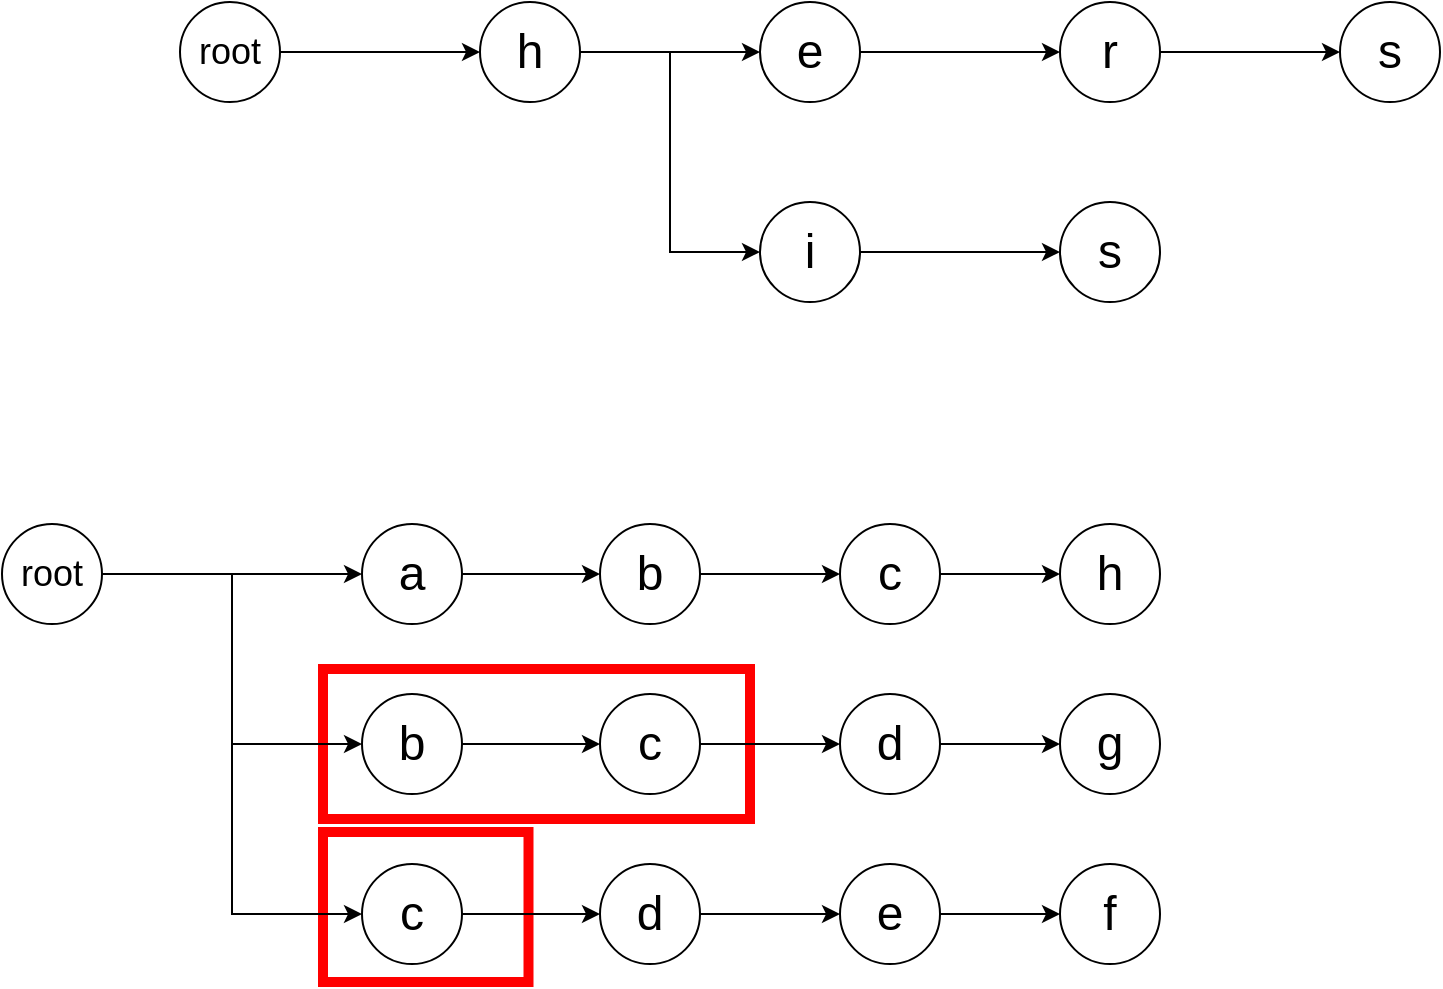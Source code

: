 <mxfile version="24.7.12">
  <diagram name="第 1 页" id="7SWY5ybeSa3ooZxuzN5h">
    <mxGraphModel dx="1166" dy="665" grid="0" gridSize="10" guides="1" tooltips="1" connect="1" arrows="1" fold="1" page="0" pageScale="1" pageWidth="1169" pageHeight="827" math="0" shadow="0">
      <root>
        <mxCell id="0" />
        <mxCell id="1" parent="0" />
        <mxCell id="tAvv9DdRDTr8YSpIfmkk-43" value="" style="rounded=0;whiteSpace=wrap;html=1;color=red;strokeColor=#ff0000;strokeWidth=5;" vertex="1" parent="1">
          <mxGeometry x="231.5" y="585" width="102.75" height="75" as="geometry" />
        </mxCell>
        <mxCell id="tAvv9DdRDTr8YSpIfmkk-42" value="" style="rounded=0;whiteSpace=wrap;html=1;color=red;strokeColor=#ff0000;strokeWidth=5;" vertex="1" parent="1">
          <mxGeometry x="231.5" y="503.5" width="213.5" height="75" as="geometry" />
        </mxCell>
        <mxCell id="tAvv9DdRDTr8YSpIfmkk-7" style="edgeStyle=orthogonalEdgeStyle;rounded=0;orthogonalLoop=1;jettySize=auto;html=1;exitX=1;exitY=0.5;exitDx=0;exitDy=0;entryX=0;entryY=0.5;entryDx=0;entryDy=0;" edge="1" parent="1" source="tAvv9DdRDTr8YSpIfmkk-1" target="tAvv9DdRDTr8YSpIfmkk-2">
          <mxGeometry relative="1" as="geometry" />
        </mxCell>
        <mxCell id="tAvv9DdRDTr8YSpIfmkk-10" style="edgeStyle=orthogonalEdgeStyle;rounded=0;orthogonalLoop=1;jettySize=auto;html=1;exitX=1;exitY=0.5;exitDx=0;exitDy=0;entryX=0;entryY=0.5;entryDx=0;entryDy=0;" edge="1" parent="1" source="tAvv9DdRDTr8YSpIfmkk-1" target="tAvv9DdRDTr8YSpIfmkk-5">
          <mxGeometry relative="1" as="geometry" />
        </mxCell>
        <mxCell id="tAvv9DdRDTr8YSpIfmkk-1" value="&lt;font style=&quot;font-size: 24px;&quot;&gt;h&lt;/font&gt;" style="ellipse;whiteSpace=wrap;html=1;aspect=fixed;" vertex="1" parent="1">
          <mxGeometry x="310" y="170" width="50" height="50" as="geometry" />
        </mxCell>
        <mxCell id="tAvv9DdRDTr8YSpIfmkk-8" style="edgeStyle=orthogonalEdgeStyle;rounded=0;orthogonalLoop=1;jettySize=auto;html=1;exitX=1;exitY=0.5;exitDx=0;exitDy=0;entryX=0;entryY=0.5;entryDx=0;entryDy=0;" edge="1" parent="1" source="tAvv9DdRDTr8YSpIfmkk-2" target="tAvv9DdRDTr8YSpIfmkk-3">
          <mxGeometry relative="1" as="geometry" />
        </mxCell>
        <mxCell id="tAvv9DdRDTr8YSpIfmkk-2" value="&lt;font style=&quot;font-size: 24px;&quot;&gt;e&lt;/font&gt;" style="ellipse;whiteSpace=wrap;html=1;aspect=fixed;" vertex="1" parent="1">
          <mxGeometry x="450" y="170" width="50" height="50" as="geometry" />
        </mxCell>
        <mxCell id="tAvv9DdRDTr8YSpIfmkk-9" style="edgeStyle=orthogonalEdgeStyle;rounded=0;orthogonalLoop=1;jettySize=auto;html=1;exitX=1;exitY=0.5;exitDx=0;exitDy=0;entryX=0;entryY=0.5;entryDx=0;entryDy=0;" edge="1" parent="1" source="tAvv9DdRDTr8YSpIfmkk-3" target="tAvv9DdRDTr8YSpIfmkk-4">
          <mxGeometry relative="1" as="geometry" />
        </mxCell>
        <mxCell id="tAvv9DdRDTr8YSpIfmkk-3" value="&lt;font style=&quot;font-size: 24px;&quot;&gt;r&lt;/font&gt;" style="ellipse;whiteSpace=wrap;html=1;aspect=fixed;" vertex="1" parent="1">
          <mxGeometry x="600" y="170" width="50" height="50" as="geometry" />
        </mxCell>
        <mxCell id="tAvv9DdRDTr8YSpIfmkk-4" value="&lt;font style=&quot;font-size: 24px;&quot;&gt;s&lt;/font&gt;" style="ellipse;whiteSpace=wrap;html=1;aspect=fixed;" vertex="1" parent="1">
          <mxGeometry x="740" y="170" width="50" height="50" as="geometry" />
        </mxCell>
        <mxCell id="tAvv9DdRDTr8YSpIfmkk-11" style="edgeStyle=orthogonalEdgeStyle;rounded=0;orthogonalLoop=1;jettySize=auto;html=1;exitX=1;exitY=0.5;exitDx=0;exitDy=0;" edge="1" parent="1" source="tAvv9DdRDTr8YSpIfmkk-5" target="tAvv9DdRDTr8YSpIfmkk-6">
          <mxGeometry relative="1" as="geometry" />
        </mxCell>
        <mxCell id="tAvv9DdRDTr8YSpIfmkk-5" value="&lt;font style=&quot;font-size: 24px;&quot;&gt;i&lt;/font&gt;" style="ellipse;whiteSpace=wrap;html=1;aspect=fixed;" vertex="1" parent="1">
          <mxGeometry x="450" y="270" width="50" height="50" as="geometry" />
        </mxCell>
        <mxCell id="tAvv9DdRDTr8YSpIfmkk-6" value="&lt;font style=&quot;font-size: 24px;&quot;&gt;s&lt;/font&gt;" style="ellipse;whiteSpace=wrap;html=1;aspect=fixed;" vertex="1" parent="1">
          <mxGeometry x="600" y="270" width="50" height="50" as="geometry" />
        </mxCell>
        <mxCell id="tAvv9DdRDTr8YSpIfmkk-13" style="edgeStyle=orthogonalEdgeStyle;rounded=0;orthogonalLoop=1;jettySize=auto;html=1;exitX=1;exitY=0.5;exitDx=0;exitDy=0;entryX=0;entryY=0.5;entryDx=0;entryDy=0;" edge="1" parent="1" source="tAvv9DdRDTr8YSpIfmkk-12" target="tAvv9DdRDTr8YSpIfmkk-1">
          <mxGeometry relative="1" as="geometry" />
        </mxCell>
        <mxCell id="tAvv9DdRDTr8YSpIfmkk-12" value="&lt;font style=&quot;font-size: 18px;&quot;&gt;root&lt;/font&gt;" style="ellipse;whiteSpace=wrap;html=1;aspect=fixed;" vertex="1" parent="1">
          <mxGeometry x="160" y="170" width="50" height="50" as="geometry" />
        </mxCell>
        <mxCell id="tAvv9DdRDTr8YSpIfmkk-31" style="edgeStyle=orthogonalEdgeStyle;rounded=0;orthogonalLoop=1;jettySize=auto;html=1;exitX=1;exitY=0.5;exitDx=0;exitDy=0;entryX=0;entryY=0.5;entryDx=0;entryDy=0;" edge="1" parent="1" source="tAvv9DdRDTr8YSpIfmkk-14" target="tAvv9DdRDTr8YSpIfmkk-20">
          <mxGeometry relative="1" as="geometry" />
        </mxCell>
        <mxCell id="tAvv9DdRDTr8YSpIfmkk-14" value="&lt;font style=&quot;font-size: 24px;&quot;&gt;a&lt;/font&gt;" style="ellipse;whiteSpace=wrap;html=1;aspect=fixed;" vertex="1" parent="1">
          <mxGeometry x="251" y="431" width="50" height="50" as="geometry" />
        </mxCell>
        <mxCell id="tAvv9DdRDTr8YSpIfmkk-36" style="edgeStyle=orthogonalEdgeStyle;rounded=0;orthogonalLoop=1;jettySize=auto;html=1;exitX=1;exitY=0.5;exitDx=0;exitDy=0;entryX=0;entryY=0.5;entryDx=0;entryDy=0;" edge="1" parent="1" source="tAvv9DdRDTr8YSpIfmkk-18" target="tAvv9DdRDTr8YSpIfmkk-21">
          <mxGeometry relative="1" as="geometry" />
        </mxCell>
        <mxCell id="tAvv9DdRDTr8YSpIfmkk-18" value="&lt;font style=&quot;font-size: 24px;&quot;&gt;b&lt;/font&gt;" style="ellipse;whiteSpace=wrap;html=1;aspect=fixed;" vertex="1" parent="1">
          <mxGeometry x="251" y="516" width="50" height="50" as="geometry" />
        </mxCell>
        <mxCell id="tAvv9DdRDTr8YSpIfmkk-37" style="edgeStyle=orthogonalEdgeStyle;rounded=0;orthogonalLoop=1;jettySize=auto;html=1;exitX=1;exitY=0.5;exitDx=0;exitDy=0;entryX=0;entryY=0.5;entryDx=0;entryDy=0;" edge="1" parent="1" source="tAvv9DdRDTr8YSpIfmkk-19" target="tAvv9DdRDTr8YSpIfmkk-22">
          <mxGeometry relative="1" as="geometry" />
        </mxCell>
        <mxCell id="tAvv9DdRDTr8YSpIfmkk-19" value="&lt;font style=&quot;font-size: 24px;&quot;&gt;c&lt;/font&gt;" style="ellipse;whiteSpace=wrap;html=1;aspect=fixed;" vertex="1" parent="1">
          <mxGeometry x="251" y="601" width="50" height="50" as="geometry" />
        </mxCell>
        <mxCell id="tAvv9DdRDTr8YSpIfmkk-32" style="edgeStyle=orthogonalEdgeStyle;rounded=0;orthogonalLoop=1;jettySize=auto;html=1;exitX=1;exitY=0.5;exitDx=0;exitDy=0;" edge="1" parent="1" source="tAvv9DdRDTr8YSpIfmkk-20" target="tAvv9DdRDTr8YSpIfmkk-23">
          <mxGeometry relative="1" as="geometry" />
        </mxCell>
        <mxCell id="tAvv9DdRDTr8YSpIfmkk-20" value="&lt;font style=&quot;font-size: 24px;&quot;&gt;b&lt;/font&gt;" style="ellipse;whiteSpace=wrap;html=1;aspect=fixed;" vertex="1" parent="1">
          <mxGeometry x="370" y="431" width="50" height="50" as="geometry" />
        </mxCell>
        <mxCell id="tAvv9DdRDTr8YSpIfmkk-41" style="edgeStyle=orthogonalEdgeStyle;rounded=0;orthogonalLoop=1;jettySize=auto;html=1;exitX=1;exitY=0.5;exitDx=0;exitDy=0;entryX=0;entryY=0.5;entryDx=0;entryDy=0;" edge="1" parent="1" source="tAvv9DdRDTr8YSpIfmkk-21" target="tAvv9DdRDTr8YSpIfmkk-24">
          <mxGeometry relative="1" as="geometry" />
        </mxCell>
        <mxCell id="tAvv9DdRDTr8YSpIfmkk-21" value="&lt;font style=&quot;font-size: 24px;&quot;&gt;c&lt;/font&gt;" style="ellipse;whiteSpace=wrap;html=1;aspect=fixed;" vertex="1" parent="1">
          <mxGeometry x="370" y="516" width="50" height="50" as="geometry" />
        </mxCell>
        <mxCell id="tAvv9DdRDTr8YSpIfmkk-38" style="edgeStyle=orthogonalEdgeStyle;rounded=0;orthogonalLoop=1;jettySize=auto;html=1;exitX=1;exitY=0.5;exitDx=0;exitDy=0;entryX=0;entryY=0.5;entryDx=0;entryDy=0;" edge="1" parent="1" source="tAvv9DdRDTr8YSpIfmkk-22" target="tAvv9DdRDTr8YSpIfmkk-25">
          <mxGeometry relative="1" as="geometry" />
        </mxCell>
        <mxCell id="tAvv9DdRDTr8YSpIfmkk-22" value="&lt;font style=&quot;font-size: 24px;&quot;&gt;d&lt;/font&gt;" style="ellipse;whiteSpace=wrap;html=1;aspect=fixed;" vertex="1" parent="1">
          <mxGeometry x="370" y="601" width="50" height="50" as="geometry" />
        </mxCell>
        <mxCell id="tAvv9DdRDTr8YSpIfmkk-33" style="edgeStyle=orthogonalEdgeStyle;rounded=0;orthogonalLoop=1;jettySize=auto;html=1;exitX=1;exitY=0.5;exitDx=0;exitDy=0;entryX=0;entryY=0.5;entryDx=0;entryDy=0;" edge="1" parent="1" source="tAvv9DdRDTr8YSpIfmkk-23" target="tAvv9DdRDTr8YSpIfmkk-26">
          <mxGeometry relative="1" as="geometry" />
        </mxCell>
        <mxCell id="tAvv9DdRDTr8YSpIfmkk-23" value="&lt;font style=&quot;font-size: 24px;&quot;&gt;c&lt;/font&gt;" style="ellipse;whiteSpace=wrap;html=1;aspect=fixed;" vertex="1" parent="1">
          <mxGeometry x="490" y="431" width="50" height="50" as="geometry" />
        </mxCell>
        <mxCell id="tAvv9DdRDTr8YSpIfmkk-40" style="edgeStyle=orthogonalEdgeStyle;rounded=0;orthogonalLoop=1;jettySize=auto;html=1;exitX=1;exitY=0.5;exitDx=0;exitDy=0;entryX=0;entryY=0.5;entryDx=0;entryDy=0;" edge="1" parent="1" source="tAvv9DdRDTr8YSpIfmkk-24" target="tAvv9DdRDTr8YSpIfmkk-27">
          <mxGeometry relative="1" as="geometry" />
        </mxCell>
        <mxCell id="tAvv9DdRDTr8YSpIfmkk-24" value="&lt;font style=&quot;font-size: 24px;&quot;&gt;d&lt;/font&gt;" style="ellipse;whiteSpace=wrap;html=1;aspect=fixed;" vertex="1" parent="1">
          <mxGeometry x="490" y="516" width="50" height="50" as="geometry" />
        </mxCell>
        <mxCell id="tAvv9DdRDTr8YSpIfmkk-39" style="edgeStyle=orthogonalEdgeStyle;rounded=0;orthogonalLoop=1;jettySize=auto;html=1;exitX=1;exitY=0.5;exitDx=0;exitDy=0;" edge="1" parent="1" source="tAvv9DdRDTr8YSpIfmkk-25" target="tAvv9DdRDTr8YSpIfmkk-28">
          <mxGeometry relative="1" as="geometry" />
        </mxCell>
        <mxCell id="tAvv9DdRDTr8YSpIfmkk-25" value="&lt;font style=&quot;font-size: 24px;&quot;&gt;e&lt;/font&gt;" style="ellipse;whiteSpace=wrap;html=1;aspect=fixed;" vertex="1" parent="1">
          <mxGeometry x="490" y="601" width="50" height="50" as="geometry" />
        </mxCell>
        <mxCell id="tAvv9DdRDTr8YSpIfmkk-26" value="&lt;font style=&quot;font-size: 24px;&quot;&gt;h&lt;/font&gt;" style="ellipse;whiteSpace=wrap;html=1;aspect=fixed;" vertex="1" parent="1">
          <mxGeometry x="600" y="431" width="50" height="50" as="geometry" />
        </mxCell>
        <mxCell id="tAvv9DdRDTr8YSpIfmkk-27" value="&lt;font style=&quot;font-size: 24px;&quot;&gt;g&lt;/font&gt;" style="ellipse;whiteSpace=wrap;html=1;aspect=fixed;" vertex="1" parent="1">
          <mxGeometry x="600" y="516" width="50" height="50" as="geometry" />
        </mxCell>
        <mxCell id="tAvv9DdRDTr8YSpIfmkk-28" value="&lt;font style=&quot;font-size: 24px;&quot;&gt;f&lt;/font&gt;" style="ellipse;whiteSpace=wrap;html=1;aspect=fixed;" vertex="1" parent="1">
          <mxGeometry x="600" y="601" width="50" height="50" as="geometry" />
        </mxCell>
        <mxCell id="tAvv9DdRDTr8YSpIfmkk-30" style="edgeStyle=orthogonalEdgeStyle;rounded=0;orthogonalLoop=1;jettySize=auto;html=1;exitX=1;exitY=0.5;exitDx=0;exitDy=0;entryX=0;entryY=0.5;entryDx=0;entryDy=0;" edge="1" parent="1" source="tAvv9DdRDTr8YSpIfmkk-29" target="tAvv9DdRDTr8YSpIfmkk-14">
          <mxGeometry relative="1" as="geometry" />
        </mxCell>
        <mxCell id="tAvv9DdRDTr8YSpIfmkk-34" style="edgeStyle=orthogonalEdgeStyle;rounded=0;orthogonalLoop=1;jettySize=auto;html=1;exitX=1;exitY=0.5;exitDx=0;exitDy=0;entryX=0;entryY=0.5;entryDx=0;entryDy=0;" edge="1" parent="1" source="tAvv9DdRDTr8YSpIfmkk-29" target="tAvv9DdRDTr8YSpIfmkk-18">
          <mxGeometry relative="1" as="geometry" />
        </mxCell>
        <mxCell id="tAvv9DdRDTr8YSpIfmkk-35" style="edgeStyle=orthogonalEdgeStyle;rounded=0;orthogonalLoop=1;jettySize=auto;html=1;exitX=1;exitY=0.5;exitDx=0;exitDy=0;entryX=0;entryY=0.5;entryDx=0;entryDy=0;" edge="1" parent="1" source="tAvv9DdRDTr8YSpIfmkk-29" target="tAvv9DdRDTr8YSpIfmkk-19">
          <mxGeometry relative="1" as="geometry" />
        </mxCell>
        <mxCell id="tAvv9DdRDTr8YSpIfmkk-29" value="&lt;font style=&quot;font-size: 18px;&quot;&gt;root&lt;/font&gt;" style="ellipse;whiteSpace=wrap;html=1;aspect=fixed;" vertex="1" parent="1">
          <mxGeometry x="71" y="431" width="50" height="50" as="geometry" />
        </mxCell>
      </root>
    </mxGraphModel>
  </diagram>
</mxfile>
